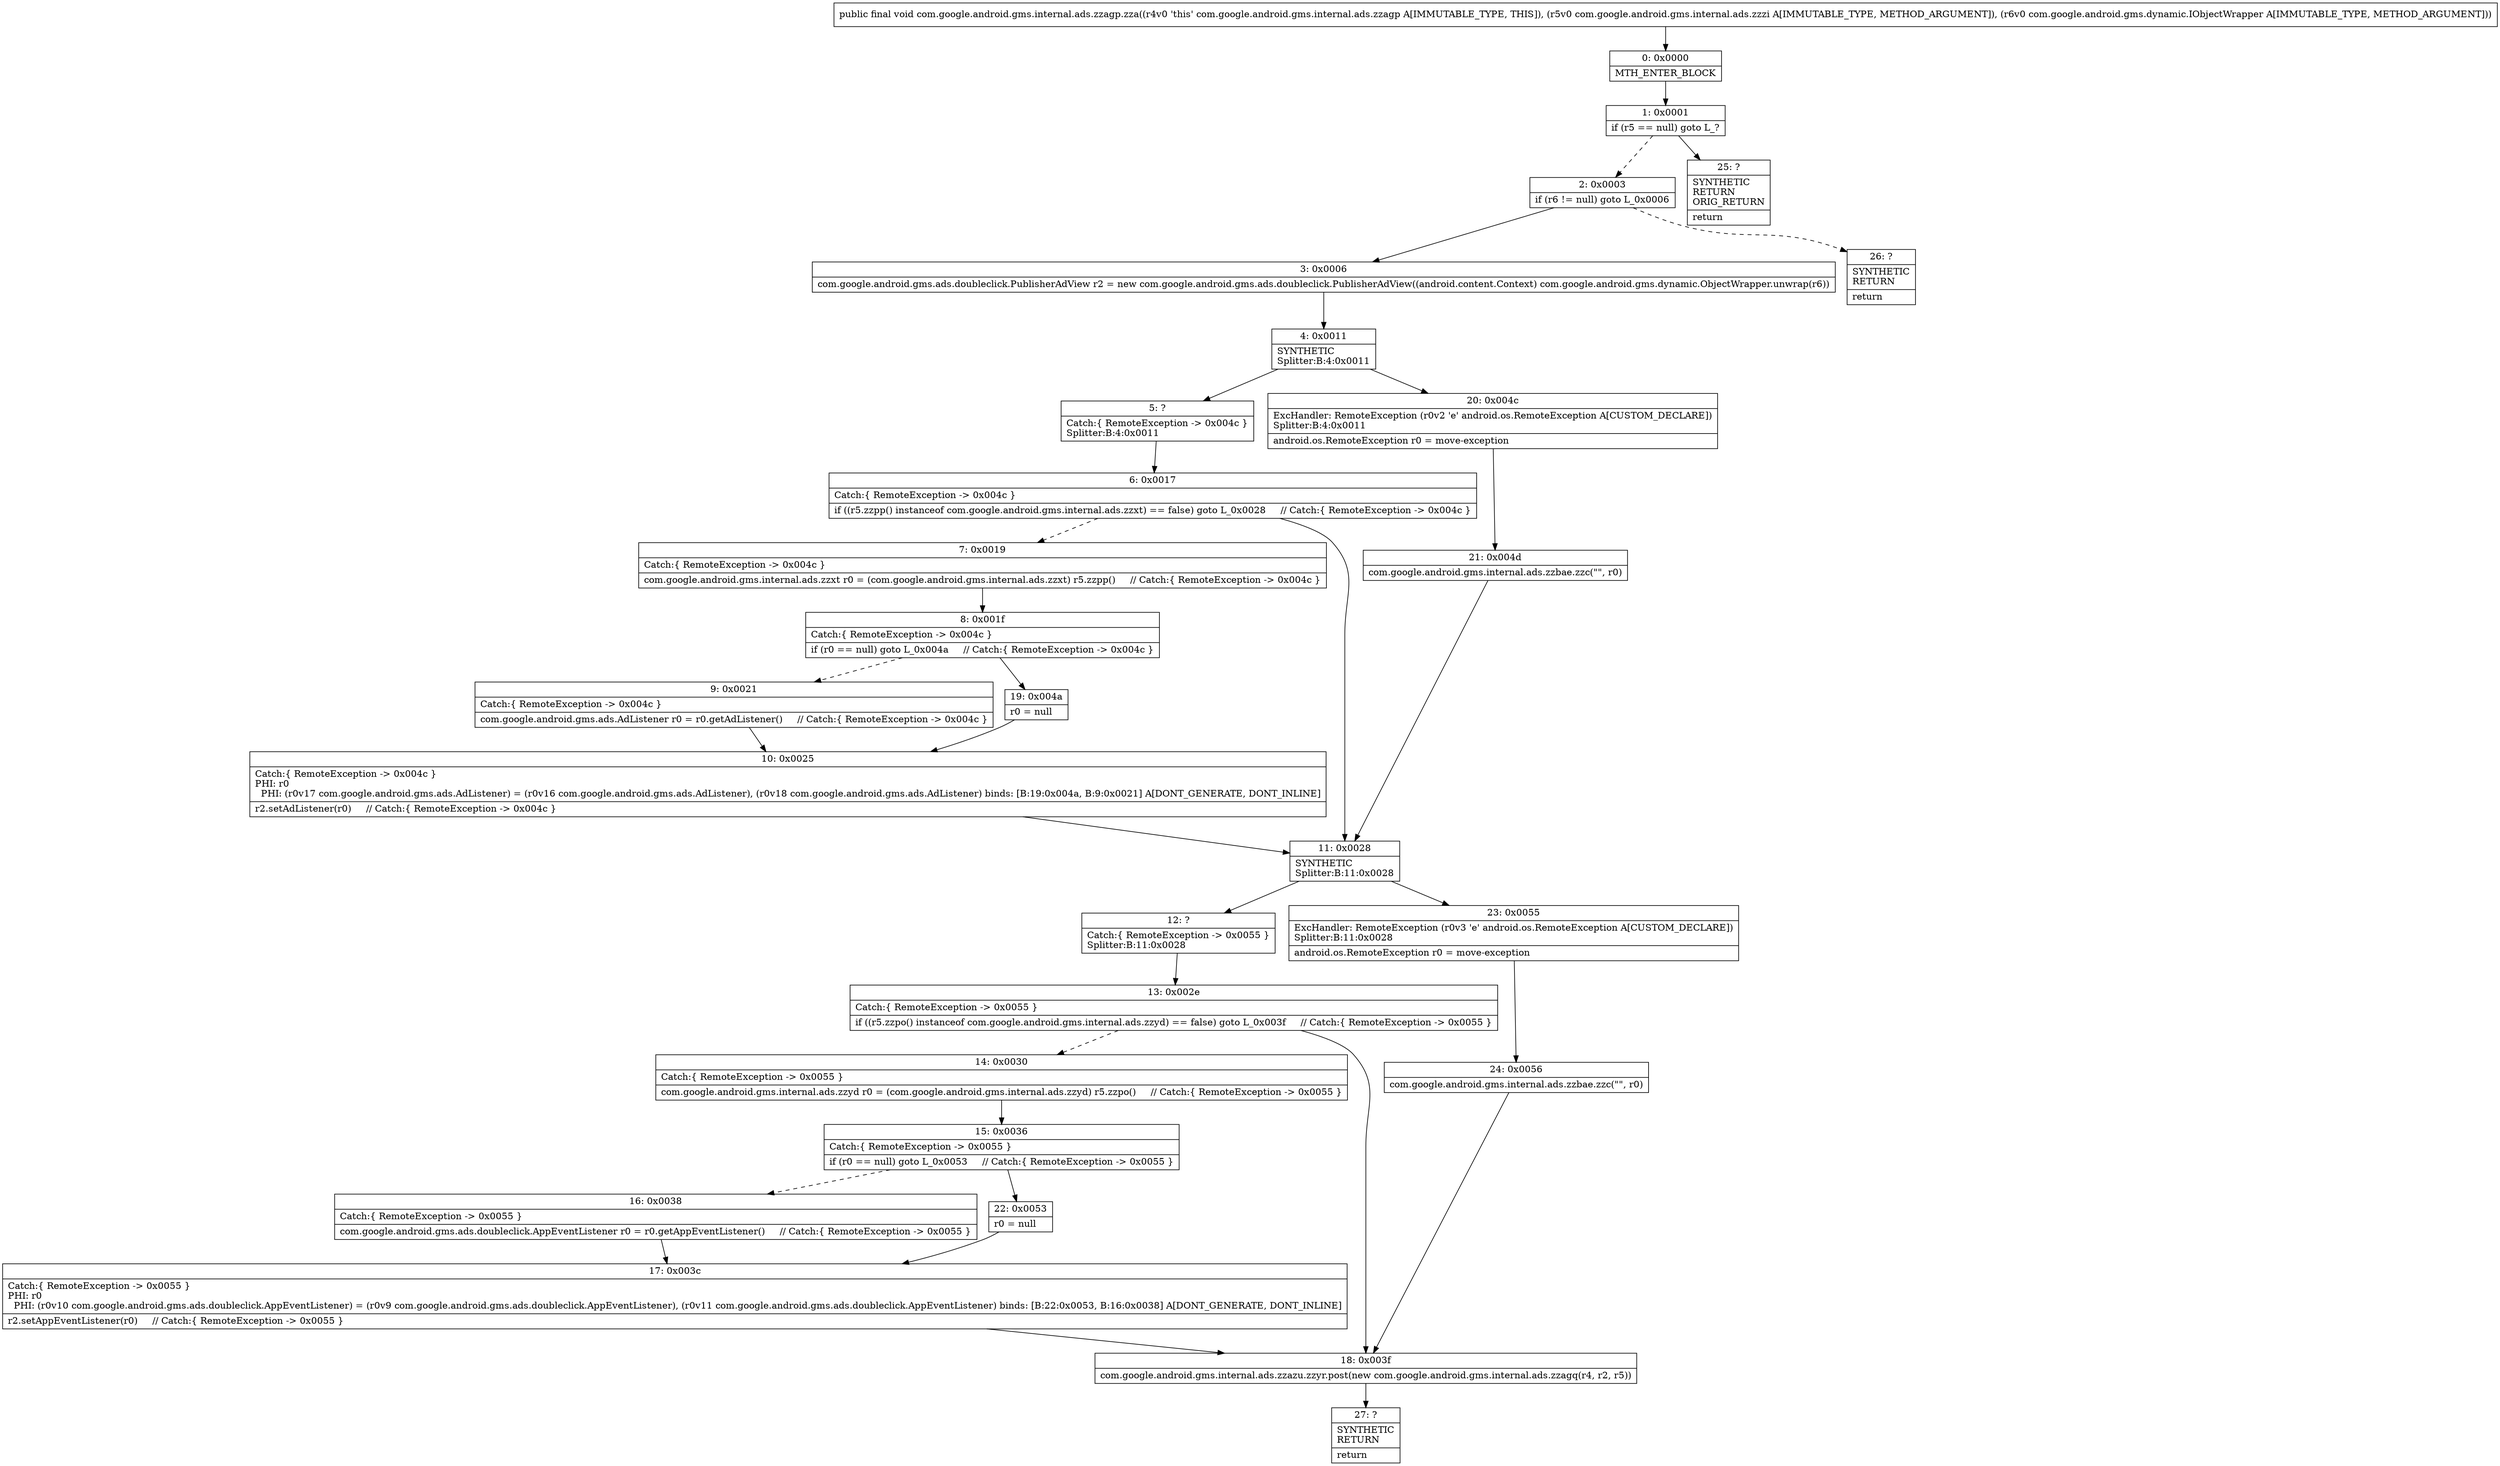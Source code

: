 digraph "CFG forcom.google.android.gms.internal.ads.zzagp.zza(Lcom\/google\/android\/gms\/internal\/ads\/zzzi;Lcom\/google\/android\/gms\/dynamic\/IObjectWrapper;)V" {
Node_0 [shape=record,label="{0\:\ 0x0000|MTH_ENTER_BLOCK\l}"];
Node_1 [shape=record,label="{1\:\ 0x0001|if (r5 == null) goto L_?\l}"];
Node_2 [shape=record,label="{2\:\ 0x0003|if (r6 != null) goto L_0x0006\l}"];
Node_3 [shape=record,label="{3\:\ 0x0006|com.google.android.gms.ads.doubleclick.PublisherAdView r2 = new com.google.android.gms.ads.doubleclick.PublisherAdView((android.content.Context) com.google.android.gms.dynamic.ObjectWrapper.unwrap(r6))\l}"];
Node_4 [shape=record,label="{4\:\ 0x0011|SYNTHETIC\lSplitter:B:4:0x0011\l}"];
Node_5 [shape=record,label="{5\:\ ?|Catch:\{ RemoteException \-\> 0x004c \}\lSplitter:B:4:0x0011\l}"];
Node_6 [shape=record,label="{6\:\ 0x0017|Catch:\{ RemoteException \-\> 0x004c \}\l|if ((r5.zzpp() instanceof com.google.android.gms.internal.ads.zzxt) == false) goto L_0x0028     \/\/ Catch:\{ RemoteException \-\> 0x004c \}\l}"];
Node_7 [shape=record,label="{7\:\ 0x0019|Catch:\{ RemoteException \-\> 0x004c \}\l|com.google.android.gms.internal.ads.zzxt r0 = (com.google.android.gms.internal.ads.zzxt) r5.zzpp()     \/\/ Catch:\{ RemoteException \-\> 0x004c \}\l}"];
Node_8 [shape=record,label="{8\:\ 0x001f|Catch:\{ RemoteException \-\> 0x004c \}\l|if (r0 == null) goto L_0x004a     \/\/ Catch:\{ RemoteException \-\> 0x004c \}\l}"];
Node_9 [shape=record,label="{9\:\ 0x0021|Catch:\{ RemoteException \-\> 0x004c \}\l|com.google.android.gms.ads.AdListener r0 = r0.getAdListener()     \/\/ Catch:\{ RemoteException \-\> 0x004c \}\l}"];
Node_10 [shape=record,label="{10\:\ 0x0025|Catch:\{ RemoteException \-\> 0x004c \}\lPHI: r0 \l  PHI: (r0v17 com.google.android.gms.ads.AdListener) = (r0v16 com.google.android.gms.ads.AdListener), (r0v18 com.google.android.gms.ads.AdListener) binds: [B:19:0x004a, B:9:0x0021] A[DONT_GENERATE, DONT_INLINE]\l|r2.setAdListener(r0)     \/\/ Catch:\{ RemoteException \-\> 0x004c \}\l}"];
Node_11 [shape=record,label="{11\:\ 0x0028|SYNTHETIC\lSplitter:B:11:0x0028\l}"];
Node_12 [shape=record,label="{12\:\ ?|Catch:\{ RemoteException \-\> 0x0055 \}\lSplitter:B:11:0x0028\l}"];
Node_13 [shape=record,label="{13\:\ 0x002e|Catch:\{ RemoteException \-\> 0x0055 \}\l|if ((r5.zzpo() instanceof com.google.android.gms.internal.ads.zzyd) == false) goto L_0x003f     \/\/ Catch:\{ RemoteException \-\> 0x0055 \}\l}"];
Node_14 [shape=record,label="{14\:\ 0x0030|Catch:\{ RemoteException \-\> 0x0055 \}\l|com.google.android.gms.internal.ads.zzyd r0 = (com.google.android.gms.internal.ads.zzyd) r5.zzpo()     \/\/ Catch:\{ RemoteException \-\> 0x0055 \}\l}"];
Node_15 [shape=record,label="{15\:\ 0x0036|Catch:\{ RemoteException \-\> 0x0055 \}\l|if (r0 == null) goto L_0x0053     \/\/ Catch:\{ RemoteException \-\> 0x0055 \}\l}"];
Node_16 [shape=record,label="{16\:\ 0x0038|Catch:\{ RemoteException \-\> 0x0055 \}\l|com.google.android.gms.ads.doubleclick.AppEventListener r0 = r0.getAppEventListener()     \/\/ Catch:\{ RemoteException \-\> 0x0055 \}\l}"];
Node_17 [shape=record,label="{17\:\ 0x003c|Catch:\{ RemoteException \-\> 0x0055 \}\lPHI: r0 \l  PHI: (r0v10 com.google.android.gms.ads.doubleclick.AppEventListener) = (r0v9 com.google.android.gms.ads.doubleclick.AppEventListener), (r0v11 com.google.android.gms.ads.doubleclick.AppEventListener) binds: [B:22:0x0053, B:16:0x0038] A[DONT_GENERATE, DONT_INLINE]\l|r2.setAppEventListener(r0)     \/\/ Catch:\{ RemoteException \-\> 0x0055 \}\l}"];
Node_18 [shape=record,label="{18\:\ 0x003f|com.google.android.gms.internal.ads.zzazu.zzyr.post(new com.google.android.gms.internal.ads.zzagq(r4, r2, r5))\l}"];
Node_19 [shape=record,label="{19\:\ 0x004a|r0 = null\l}"];
Node_20 [shape=record,label="{20\:\ 0x004c|ExcHandler: RemoteException (r0v2 'e' android.os.RemoteException A[CUSTOM_DECLARE])\lSplitter:B:4:0x0011\l|android.os.RemoteException r0 = move\-exception\l}"];
Node_21 [shape=record,label="{21\:\ 0x004d|com.google.android.gms.internal.ads.zzbae.zzc(\"\", r0)\l}"];
Node_22 [shape=record,label="{22\:\ 0x0053|r0 = null\l}"];
Node_23 [shape=record,label="{23\:\ 0x0055|ExcHandler: RemoteException (r0v3 'e' android.os.RemoteException A[CUSTOM_DECLARE])\lSplitter:B:11:0x0028\l|android.os.RemoteException r0 = move\-exception\l}"];
Node_24 [shape=record,label="{24\:\ 0x0056|com.google.android.gms.internal.ads.zzbae.zzc(\"\", r0)\l}"];
Node_25 [shape=record,label="{25\:\ ?|SYNTHETIC\lRETURN\lORIG_RETURN\l|return\l}"];
Node_26 [shape=record,label="{26\:\ ?|SYNTHETIC\lRETURN\l|return\l}"];
Node_27 [shape=record,label="{27\:\ ?|SYNTHETIC\lRETURN\l|return\l}"];
MethodNode[shape=record,label="{public final void com.google.android.gms.internal.ads.zzagp.zza((r4v0 'this' com.google.android.gms.internal.ads.zzagp A[IMMUTABLE_TYPE, THIS]), (r5v0 com.google.android.gms.internal.ads.zzzi A[IMMUTABLE_TYPE, METHOD_ARGUMENT]), (r6v0 com.google.android.gms.dynamic.IObjectWrapper A[IMMUTABLE_TYPE, METHOD_ARGUMENT])) }"];
MethodNode -> Node_0;
Node_0 -> Node_1;
Node_1 -> Node_2[style=dashed];
Node_1 -> Node_25;
Node_2 -> Node_3;
Node_2 -> Node_26[style=dashed];
Node_3 -> Node_4;
Node_4 -> Node_5;
Node_4 -> Node_20;
Node_5 -> Node_6;
Node_6 -> Node_7[style=dashed];
Node_6 -> Node_11;
Node_7 -> Node_8;
Node_8 -> Node_9[style=dashed];
Node_8 -> Node_19;
Node_9 -> Node_10;
Node_10 -> Node_11;
Node_11 -> Node_12;
Node_11 -> Node_23;
Node_12 -> Node_13;
Node_13 -> Node_14[style=dashed];
Node_13 -> Node_18;
Node_14 -> Node_15;
Node_15 -> Node_16[style=dashed];
Node_15 -> Node_22;
Node_16 -> Node_17;
Node_17 -> Node_18;
Node_18 -> Node_27;
Node_19 -> Node_10;
Node_20 -> Node_21;
Node_21 -> Node_11;
Node_22 -> Node_17;
Node_23 -> Node_24;
Node_24 -> Node_18;
}

